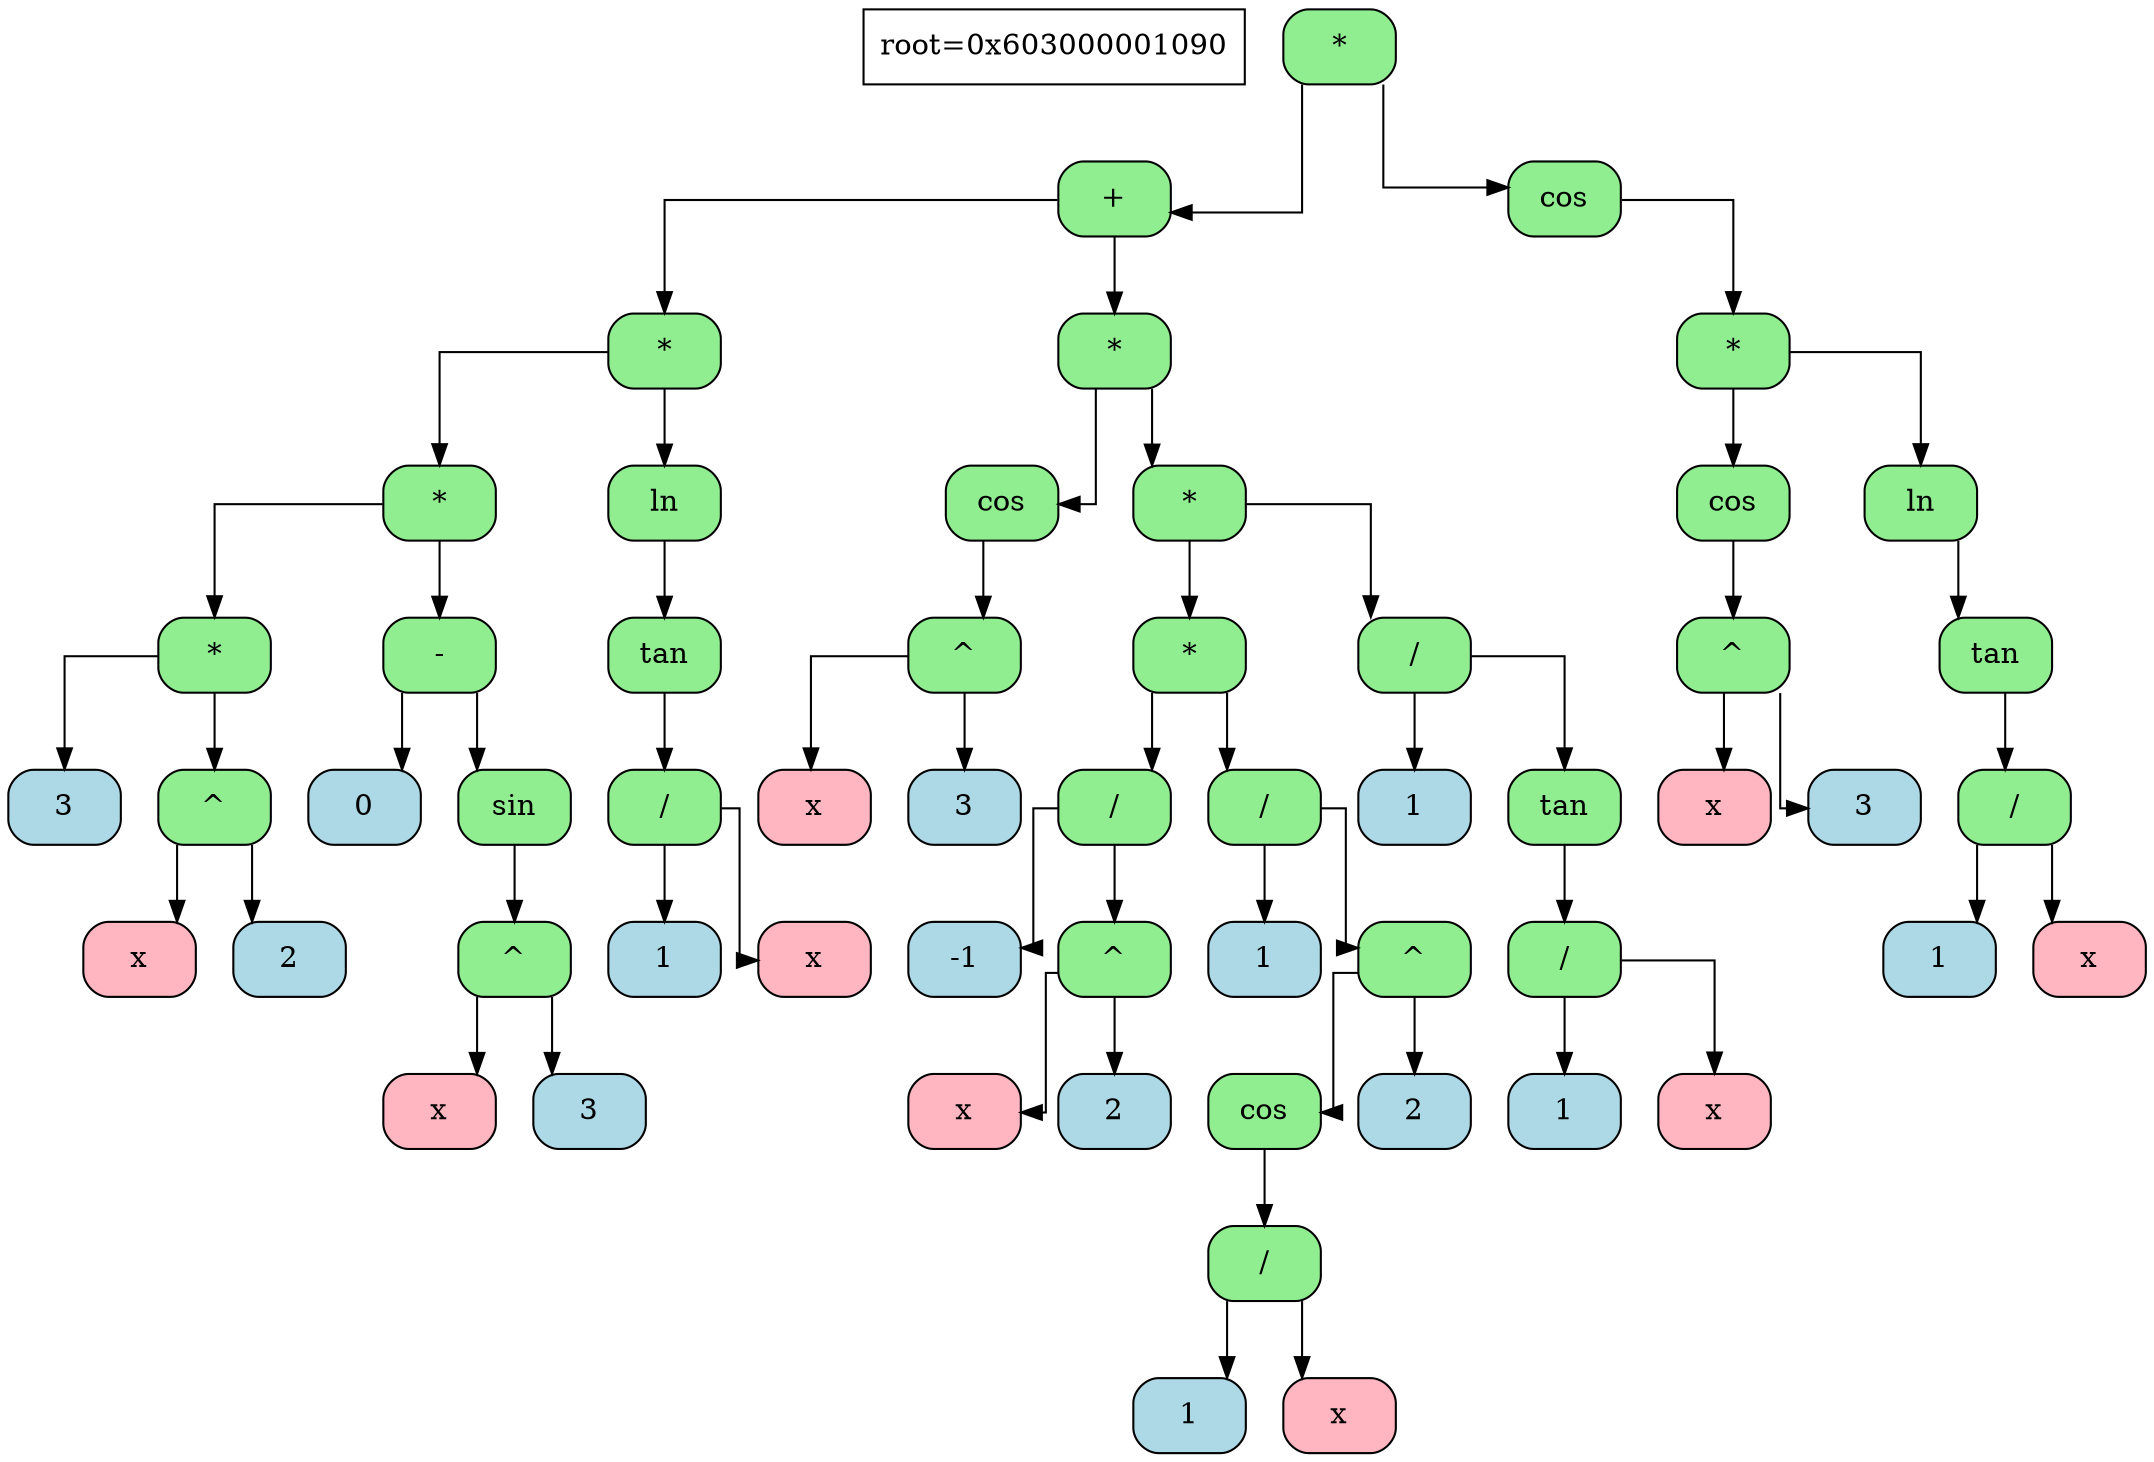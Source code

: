 digraph tree{
    node[shape=record,fontsize=14];
    splines=ortho
    info[label="root=0x603000001090"]

  	node0x603000001090[shape=Mrecord,style="rounded,filled",fillcolor="lightgreen",label="*"]
	node0x603000001090->node0x603000001060
	node0x603000001060[shape=Mrecord,style="rounded,filled",fillcolor="lightgreen",label="+"]
	node0x603000001060->node0x603000001030
	node0x603000001030[shape=Mrecord,style="rounded,filled",fillcolor="lightgreen",label="*"]
	node0x603000001030->node0x603000001000
	node0x603000001000[shape=Mrecord,style="rounded,filled",fillcolor="lightgreen",label="*"]
	node0x603000001000->node0x603000000fd0
	node0x603000000fd0[shape=Mrecord,style="rounded,filled",fillcolor="lightgreen",label="*"]
	node0x603000000fd0->node0x603000000f40
	node0x603000000f40[shape=Mrecord,style="rounded,filled",fillcolor="lightblue",label="3"]
	node0x603000000f40[shape=Mrecord,style="rounded,filled",fillcolor="lightblue",label="3"]
	node0x603000000fd0[shape=Mrecord,style="rounded,filled",fillcolor="lightgreen",label="*"]
	node0x603000000fd0->node0x603000000f10
	node0x603000000f10[shape=Mrecord,style="rounded,filled",fillcolor="lightgreen",label="^"]
	node0x603000000f10->node0x603000000ee0
	node0x603000000ee0[shape=Mrecord,style="rounded,filled",fillcolor="lightpink",label="x"]
	node0x603000000ee0[shape=Mrecord,style="rounded,filled",fillcolor="lightpink",label="x"]
	node0x603000000f10[shape=Mrecord,style="rounded,filled",fillcolor="lightgreen",label="^"]
	node0x603000000f10->node0x603000000eb0
	node0x603000000eb0[shape=Mrecord,style="rounded,filled",fillcolor="lightblue",label="2"]
	node0x603000000eb0[shape=Mrecord,style="rounded,filled",fillcolor="lightblue",label="2"]
	node0x603000001000[shape=Mrecord,style="rounded,filled",fillcolor="lightgreen",label="*"]
	node0x603000001000->node0x603000000e20
	node0x603000000e20[shape=Mrecord,style="rounded,filled",fillcolor="lightgreen",label="-"]
	node0x603000000e20->node0x603000000df0
	node0x603000000df0[shape=Mrecord,style="rounded,filled",fillcolor="lightblue",label="0"]
	node0x603000000df0[shape=Mrecord,style="rounded,filled",fillcolor="lightblue",label="0"]
	node0x603000000e20[shape=Mrecord,style="rounded,filled",fillcolor="lightgreen",label="-"]
	node0x603000000e20->node0x603000000dc0
	node0x603000000dc0[shape=Mrecord,style="rounded,filled",fillcolor="lightgreen",label="sin"]
	node0x603000000dc0[shape=Mrecord,style="rounded,filled",fillcolor="lightgreen",label="sin"]
	node0x603000000dc0->node0x603000000d90
	node0x603000000d90[shape=Mrecord,style="rounded,filled",fillcolor="lightgreen",label="^"]
	node0x603000000d90->node0x603000000d60
	node0x603000000d60[shape=Mrecord,style="rounded,filled",fillcolor="lightpink",label="x"]
	node0x603000000d60[shape=Mrecord,style="rounded,filled",fillcolor="lightpink",label="x"]
	node0x603000000d90[shape=Mrecord,style="rounded,filled",fillcolor="lightgreen",label="^"]
	node0x603000000d90->node0x603000000d30
	node0x603000000d30[shape=Mrecord,style="rounded,filled",fillcolor="lightblue",label="3"]
	node0x603000000d30[shape=Mrecord,style="rounded,filled",fillcolor="lightblue",label="3"]
	node0x603000001030[shape=Mrecord,style="rounded,filled",fillcolor="lightgreen",label="*"]
	node0x603000001030->node0x603000000d00
	node0x603000000d00[shape=Mrecord,style="rounded,filled",fillcolor="lightgreen",label="ln"]
	node0x603000000d00[shape=Mrecord,style="rounded,filled",fillcolor="lightgreen",label="ln"]
	node0x603000000d00->node0x603000000cd0
	node0x603000000cd0[shape=Mrecord,style="rounded,filled",fillcolor="lightgreen",label="tan"]
	node0x603000000cd0[shape=Mrecord,style="rounded,filled",fillcolor="lightgreen",label="tan"]
	node0x603000000cd0->node0x603000000ca0
	node0x603000000ca0[shape=Mrecord,style="rounded,filled",fillcolor="lightgreen",label="/"]
	node0x603000000ca0->node0x603000000c70
	node0x603000000c70[shape=Mrecord,style="rounded,filled",fillcolor="lightblue",label="1"]
	node0x603000000c70[shape=Mrecord,style="rounded,filled",fillcolor="lightblue",label="1"]
	node0x603000000ca0[shape=Mrecord,style="rounded,filled",fillcolor="lightgreen",label="/"]
	node0x603000000ca0->node0x603000000c40
	node0x603000000c40[shape=Mrecord,style="rounded,filled",fillcolor="lightpink",label="x"]
	node0x603000000c40[shape=Mrecord,style="rounded,filled",fillcolor="lightpink",label="x"]
	node0x603000001060[shape=Mrecord,style="rounded,filled",fillcolor="lightgreen",label="+"]
	node0x603000001060->node0x603000000c10
	node0x603000000c10[shape=Mrecord,style="rounded,filled",fillcolor="lightgreen",label="*"]
	node0x603000000c10->node0x603000000be0
	node0x603000000be0[shape=Mrecord,style="rounded,filled",fillcolor="lightgreen",label="cos"]
	node0x603000000be0[shape=Mrecord,style="rounded,filled",fillcolor="lightgreen",label="cos"]
	node0x603000000be0->node0x603000000bb0
	node0x603000000bb0[shape=Mrecord,style="rounded,filled",fillcolor="lightgreen",label="^"]
	node0x603000000bb0->node0x603000000b80
	node0x603000000b80[shape=Mrecord,style="rounded,filled",fillcolor="lightpink",label="x"]
	node0x603000000b80[shape=Mrecord,style="rounded,filled",fillcolor="lightpink",label="x"]
	node0x603000000bb0[shape=Mrecord,style="rounded,filled",fillcolor="lightgreen",label="^"]
	node0x603000000bb0->node0x603000000b50
	node0x603000000b50[shape=Mrecord,style="rounded,filled",fillcolor="lightblue",label="3"]
	node0x603000000b50[shape=Mrecord,style="rounded,filled",fillcolor="lightblue",label="3"]
	node0x603000000c10[shape=Mrecord,style="rounded,filled",fillcolor="lightgreen",label="*"]
	node0x603000000c10->node0x603000000b20
	node0x603000000b20[shape=Mrecord,style="rounded,filled",fillcolor="lightgreen",label="*"]
	node0x603000000b20->node0x603000000af0
	node0x603000000af0[shape=Mrecord,style="rounded,filled",fillcolor="lightgreen",label="*"]
	node0x603000000af0->node0x603000000ac0
	node0x603000000ac0[shape=Mrecord,style="rounded,filled",fillcolor="lightgreen",label="/"]
	node0x603000000ac0->node0x603000000a90
	node0x603000000a90[shape=Mrecord,style="rounded,filled",fillcolor="lightblue",label="-1"]
	node0x603000000a90[shape=Mrecord,style="rounded,filled",fillcolor="lightblue",label="-1"]
	node0x603000000ac0[shape=Mrecord,style="rounded,filled",fillcolor="lightgreen",label="/"]
	node0x603000000ac0->node0x603000000940
	node0x603000000940[shape=Mrecord,style="rounded,filled",fillcolor="lightgreen",label="^"]
	node0x603000000940->node0x603000000910
	node0x603000000910[shape=Mrecord,style="rounded,filled",fillcolor="lightpink",label="x"]
	node0x603000000910[shape=Mrecord,style="rounded,filled",fillcolor="lightpink",label="x"]
	node0x603000000940[shape=Mrecord,style="rounded,filled",fillcolor="lightgreen",label="^"]
	node0x603000000940->node0x6030000008e0
	node0x6030000008e0[shape=Mrecord,style="rounded,filled",fillcolor="lightblue",label="2"]
	node0x6030000008e0[shape=Mrecord,style="rounded,filled",fillcolor="lightblue",label="2"]
	node0x603000000af0[shape=Mrecord,style="rounded,filled",fillcolor="lightgreen",label="*"]
	node0x603000000af0->node0x6030000008b0
	node0x6030000008b0[shape=Mrecord,style="rounded,filled",fillcolor="lightgreen",label="/"]
	node0x6030000008b0->node0x603000000880
	node0x603000000880[shape=Mrecord,style="rounded,filled",fillcolor="lightblue",label="1"]
	node0x603000000880[shape=Mrecord,style="rounded,filled",fillcolor="lightblue",label="1"]
	node0x6030000008b0[shape=Mrecord,style="rounded,filled",fillcolor="lightgreen",label="/"]
	node0x6030000008b0->node0x603000000850
	node0x603000000850[shape=Mrecord,style="rounded,filled",fillcolor="lightgreen",label="^"]
	node0x603000000850->node0x603000000820
	node0x603000000820[shape=Mrecord,style="rounded,filled",fillcolor="lightgreen",label="cos"]
	node0x603000000820[shape=Mrecord,style="rounded,filled",fillcolor="lightgreen",label="cos"]
	node0x603000000820->node0x6030000007f0
	node0x6030000007f0[shape=Mrecord,style="rounded,filled",fillcolor="lightgreen",label="/"]
	node0x6030000007f0->node0x6030000007c0
	node0x6030000007c0[shape=Mrecord,style="rounded,filled",fillcolor="lightblue",label="1"]
	node0x6030000007c0[shape=Mrecord,style="rounded,filled",fillcolor="lightblue",label="1"]
	node0x6030000007f0[shape=Mrecord,style="rounded,filled",fillcolor="lightgreen",label="/"]
	node0x6030000007f0->node0x603000000790
	node0x603000000790[shape=Mrecord,style="rounded,filled",fillcolor="lightpink",label="x"]
	node0x603000000790[shape=Mrecord,style="rounded,filled",fillcolor="lightpink",label="x"]
	node0x603000000850[shape=Mrecord,style="rounded,filled",fillcolor="lightgreen",label="^"]
	node0x603000000850->node0x603000000760
	node0x603000000760[shape=Mrecord,style="rounded,filled",fillcolor="lightblue",label="2"]
	node0x603000000760[shape=Mrecord,style="rounded,filled",fillcolor="lightblue",label="2"]
	node0x603000000b20[shape=Mrecord,style="rounded,filled",fillcolor="lightgreen",label="*"]
	node0x603000000b20->node0x603000000730
	node0x603000000730[shape=Mrecord,style="rounded,filled",fillcolor="lightgreen",label="/"]
	node0x603000000730->node0x603000000700
	node0x603000000700[shape=Mrecord,style="rounded,filled",fillcolor="lightblue",label="1"]
	node0x603000000700[shape=Mrecord,style="rounded,filled",fillcolor="lightblue",label="1"]
	node0x603000000730[shape=Mrecord,style="rounded,filled",fillcolor="lightgreen",label="/"]
	node0x603000000730->node0x6030000006d0
	node0x6030000006d0[shape=Mrecord,style="rounded,filled",fillcolor="lightgreen",label="tan"]
	node0x6030000006d0[shape=Mrecord,style="rounded,filled",fillcolor="lightgreen",label="tan"]
	node0x6030000006d0->node0x6030000006a0
	node0x6030000006a0[shape=Mrecord,style="rounded,filled",fillcolor="lightgreen",label="/"]
	node0x6030000006a0->node0x603000000670
	node0x603000000670[shape=Mrecord,style="rounded,filled",fillcolor="lightblue",label="1"]
	node0x603000000670[shape=Mrecord,style="rounded,filled",fillcolor="lightblue",label="1"]
	node0x6030000006a0[shape=Mrecord,style="rounded,filled",fillcolor="lightgreen",label="/"]
	node0x6030000006a0->node0x603000000640
	node0x603000000640[shape=Mrecord,style="rounded,filled",fillcolor="lightpink",label="x"]
	node0x603000000640[shape=Mrecord,style="rounded,filled",fillcolor="lightpink",label="x"]
	node0x603000001090[shape=Mrecord,style="rounded,filled",fillcolor="lightgreen",label="*"]
	node0x603000001090->node0x603000000610
	node0x603000000610[shape=Mrecord,style="rounded,filled",fillcolor="lightgreen",label="cos"]
	node0x603000000610[shape=Mrecord,style="rounded,filled",fillcolor="lightgreen",label="cos"]
	node0x603000000610->node0x6030000005e0
	node0x6030000005e0[shape=Mrecord,style="rounded,filled",fillcolor="lightgreen",label="*"]
	node0x6030000005e0->node0x6030000005b0
	node0x6030000005b0[shape=Mrecord,style="rounded,filled",fillcolor="lightgreen",label="cos"]
	node0x6030000005b0[shape=Mrecord,style="rounded,filled",fillcolor="lightgreen",label="cos"]
	node0x6030000005b0->node0x603000000580
	node0x603000000580[shape=Mrecord,style="rounded,filled",fillcolor="lightgreen",label="^"]
	node0x603000000580->node0x603000000550
	node0x603000000550[shape=Mrecord,style="rounded,filled",fillcolor="lightpink",label="x"]
	node0x603000000550[shape=Mrecord,style="rounded,filled",fillcolor="lightpink",label="x"]
	node0x603000000580[shape=Mrecord,style="rounded,filled",fillcolor="lightgreen",label="^"]
	node0x603000000580->node0x603000000520
	node0x603000000520[shape=Mrecord,style="rounded,filled",fillcolor="lightblue",label="3"]
	node0x603000000520[shape=Mrecord,style="rounded,filled",fillcolor="lightblue",label="3"]
	node0x6030000005e0[shape=Mrecord,style="rounded,filled",fillcolor="lightgreen",label="*"]
	node0x6030000005e0->node0x6030000004f0
	node0x6030000004f0[shape=Mrecord,style="rounded,filled",fillcolor="lightgreen",label="ln"]
	node0x6030000004f0[shape=Mrecord,style="rounded,filled",fillcolor="lightgreen",label="ln"]
	node0x6030000004f0->node0x6030000004c0
	node0x6030000004c0[shape=Mrecord,style="rounded,filled",fillcolor="lightgreen",label="tan"]
	node0x6030000004c0[shape=Mrecord,style="rounded,filled",fillcolor="lightgreen",label="tan"]
	node0x6030000004c0->node0x603000000490
	node0x603000000490[shape=Mrecord,style="rounded,filled",fillcolor="lightgreen",label="/"]
	node0x603000000490->node0x603000000460
	node0x603000000460[shape=Mrecord,style="rounded,filled",fillcolor="lightblue",label="1"]
	node0x603000000460[shape=Mrecord,style="rounded,filled",fillcolor="lightblue",label="1"]
	node0x603000000490[shape=Mrecord,style="rounded,filled",fillcolor="lightgreen",label="/"]
	node0x603000000490->node0x603000000430
	node0x603000000430[shape=Mrecord,style="rounded,filled",fillcolor="lightpink",label="x"]
	node0x603000000430[shape=Mrecord,style="rounded,filled",fillcolor="lightpink",label="x"]

}